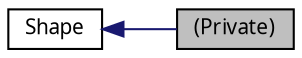 digraph structs
{
  edge [fontname="FreeSans.ttf",fontsize=8,labelfontname="FreeSans.ttf",labelfontsize=8];
  node [fontname="FreeSans.ttf",fontsize=10,shape=record];
rankdir=LR;
  Node0 [label="(Private)",height=0.2,width=0.4,color="black", fillcolor="grey75", style="filled" fontcolor="black"];
  Node1 [label="Shape",height=0.2,width=0.4,color="black", fillcolor="white", style="filled",URL="$group__Shape.html"];
  Node1->Node0 [shape=plaintext, color="midnightblue", dir="back", style="solid"];
}
